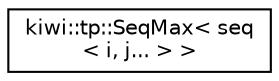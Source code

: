 digraph "Graphical Class Hierarchy"
{
 // LATEX_PDF_SIZE
  edge [fontname="Helvetica",fontsize="10",labelfontname="Helvetica",labelfontsize="10"];
  node [fontname="Helvetica",fontsize="10",shape=record];
  rankdir="LR";
  Node0 [label="kiwi::tp::SeqMax\< seq\l\< i, j... \> \>",height=0.2,width=0.4,color="black", fillcolor="white", style="filled",URL="$structkiwi_1_1tp_1_1SeqMax_3_01seq_3_01i_00_01j_8_8_8_01_4_01_4.html",tooltip=" "];
}

